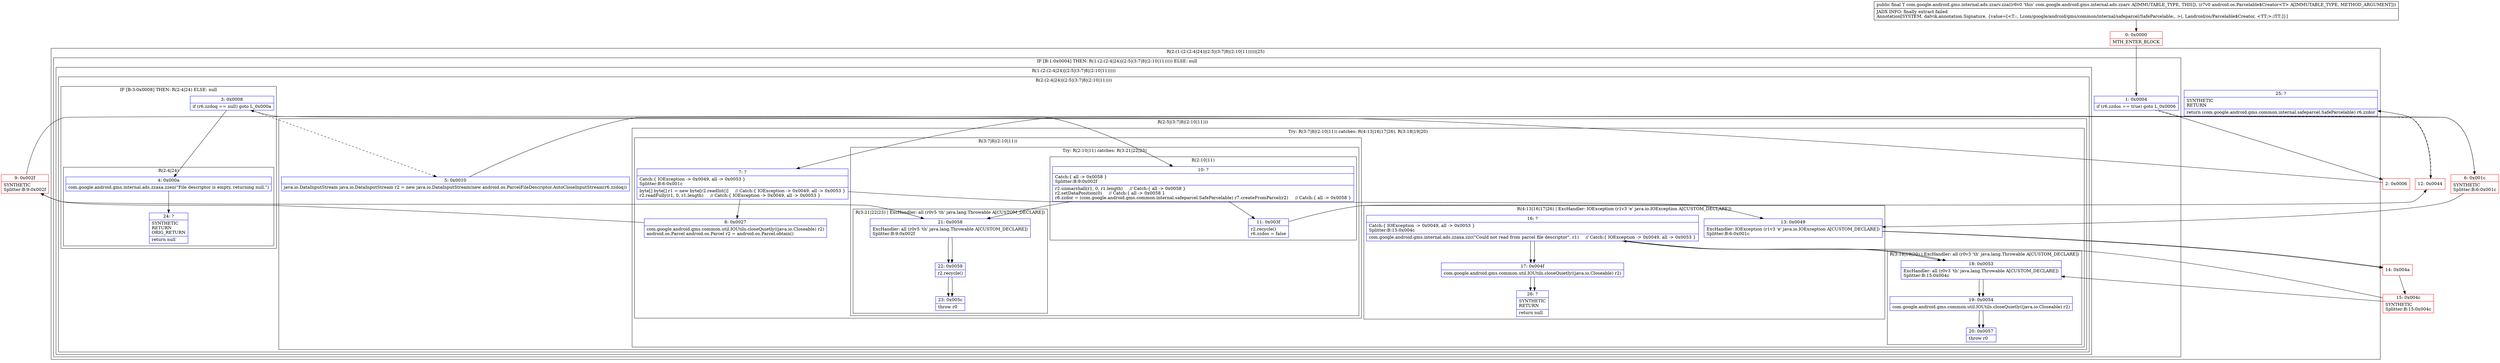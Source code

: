 digraph "CFG forcom.google.android.gms.internal.ads.zzarv.zza(Landroid\/os\/Parcelable$Creator;)Lcom\/google\/android\/gms\/common\/internal\/safeparcel\/SafeParcelable;" {
subgraph cluster_Region_1706265962 {
label = "R(2:(1:(2:(2:4|24)|(2:5|(3:7|8|(2:10|11)))))|25)";
node [shape=record,color=blue];
subgraph cluster_IfRegion_635852586 {
label = "IF [B:1:0x0004] THEN: R(1:(2:(2:4|24)|(2:5|(3:7|8|(2:10|11))))) ELSE: null";
node [shape=record,color=blue];
Node_1 [shape=record,label="{1\:\ 0x0004|if (r6.zzdos == true) goto L_0x0006\l}"];
subgraph cluster_Region_353441247 {
label = "R(1:(2:(2:4|24)|(2:5|(3:7|8|(2:10|11)))))";
node [shape=record,color=blue];
subgraph cluster_Region_942959476 {
label = "R(2:(2:4|24)|(2:5|(3:7|8|(2:10|11))))";
node [shape=record,color=blue];
subgraph cluster_IfRegion_1100315077 {
label = "IF [B:3:0x0008] THEN: R(2:4|24) ELSE: null";
node [shape=record,color=blue];
Node_3 [shape=record,label="{3\:\ 0x0008|if (r6.zzdoq == null) goto L_0x000a\l}"];
subgraph cluster_Region_1448950234 {
label = "R(2:4|24)";
node [shape=record,color=blue];
Node_4 [shape=record,label="{4\:\ 0x000a|com.google.android.gms.internal.ads.zzaxa.zzen(\"File descriptor is empty, returning null.\")\l}"];
Node_24 [shape=record,label="{24\:\ ?|SYNTHETIC\lRETURN\lORIG_RETURN\l|return null\l}"];
}
}
subgraph cluster_Region_340215198 {
label = "R(2:5|(3:7|8|(2:10|11)))";
node [shape=record,color=blue];
Node_5 [shape=record,label="{5\:\ 0x0010|java.io.DataInputStream java.io.DataInputStream r2 = new java.io.DataInputStream(new android.os.ParcelFileDescriptor.AutoCloseInputStream(r6.zzdoq))\l}"];
subgraph cluster_TryCatchRegion_1266639139 {
label = "Try: R(3:7|8|(2:10|11)) catches: R(4:13|16|17|26), R(3:18|19|20)";
node [shape=record,color=blue];
subgraph cluster_Region_366467651 {
label = "R(3:7|8|(2:10|11))";
node [shape=record,color=blue];
Node_7 [shape=record,label="{7\:\ ?|Catch:\{ IOException \-\> 0x0049, all \-\> 0x0053 \}\lSplitter:B:6:0x001c\l|byte[] byte[] r1 = new byte[r2.readInt()]     \/\/ Catch:\{ IOException \-\> 0x0049, all \-\> 0x0053 \}\lr2.readFully(r1, 0, r1.length)     \/\/ Catch:\{ IOException \-\> 0x0049, all \-\> 0x0053 \}\l}"];
Node_8 [shape=record,label="{8\:\ 0x0027|com.google.android.gms.common.util.IOUtils.closeQuietly((java.io.Closeable) r2)\landroid.os.Parcel android.os.Parcel r2 = android.os.Parcel.obtain()\l}"];
subgraph cluster_TryCatchRegion_1342954739 {
label = "Try: R(2:10|11) catches: R(3:21|22|23)";
node [shape=record,color=blue];
subgraph cluster_Region_457959539 {
label = "R(2:10|11)";
node [shape=record,color=blue];
Node_10 [shape=record,label="{10\:\ ?|Catch:\{ all \-\> 0x0058 \}\lSplitter:B:9:0x002f\l|r2.unmarshall(r1, 0, r1.length)     \/\/ Catch:\{ all \-\> 0x0058 \}\lr2.setDataPosition(0)     \/\/ Catch:\{ all \-\> 0x0058 \}\lr6.zzdor = (com.google.android.gms.common.internal.safeparcel.SafeParcelable) r7.createFromParcel(r2)     \/\/ Catch:\{ all \-\> 0x0058 \}\l}"];
Node_11 [shape=record,label="{11\:\ 0x003f|r2.recycle()\lr6.zzdos = false\l}"];
}
subgraph cluster_Region_811941019 {
label = "R(3:21|22|23) | ExcHandler: all (r0v5 'th' java.lang.Throwable A[CUSTOM_DECLARE])\l";
node [shape=record,color=blue];
Node_21 [shape=record,label="{21\:\ 0x0058|ExcHandler: all (r0v5 'th' java.lang.Throwable A[CUSTOM_DECLARE])\lSplitter:B:9:0x002f\l}"];
Node_22 [shape=record,label="{22\:\ 0x0059|r2.recycle()\l}"];
Node_23 [shape=record,label="{23\:\ 0x005c|throw r0\l}"];
}
}
}
subgraph cluster_Region_329396929 {
label = "R(4:13|16|17|26) | ExcHandler: IOException (r1v3 'e' java.io.IOException A[CUSTOM_DECLARE])\l";
node [shape=record,color=blue];
Node_13 [shape=record,label="{13\:\ 0x0049|ExcHandler: IOException (r1v3 'e' java.io.IOException A[CUSTOM_DECLARE])\lSplitter:B:6:0x001c\l}"];
Node_16 [shape=record,label="{16\:\ ?|Catch:\{ IOException \-\> 0x0049, all \-\> 0x0053 \}\lSplitter:B:15:0x004c\l|com.google.android.gms.internal.ads.zzaxa.zzc(\"Could not read from parcel file descriptor\", r1)     \/\/ Catch:\{ IOException \-\> 0x0049, all \-\> 0x0053 \}\l}"];
Node_17 [shape=record,label="{17\:\ 0x004f|com.google.android.gms.common.util.IOUtils.closeQuietly((java.io.Closeable) r2)\l}"];
Node_26 [shape=record,label="{26\:\ ?|SYNTHETIC\lRETURN\l|return null\l}"];
}
subgraph cluster_Region_898511081 {
label = "R(3:18|19|20) | ExcHandler: all (r0v3 'th' java.lang.Throwable A[CUSTOM_DECLARE])\l";
node [shape=record,color=blue];
Node_18 [shape=record,label="{18\:\ 0x0053|ExcHandler: all (r0v3 'th' java.lang.Throwable A[CUSTOM_DECLARE])\lSplitter:B:15:0x004c\l}"];
Node_19 [shape=record,label="{19\:\ 0x0054|com.google.android.gms.common.util.IOUtils.closeQuietly((java.io.Closeable) r2)\l}"];
Node_20 [shape=record,label="{20\:\ 0x0057|throw r0\l}"];
}
}
}
}
}
}
Node_25 [shape=record,label="{25\:\ ?|SYNTHETIC\lRETURN\l|return (com.google.android.gms.common.internal.safeparcel.SafeParcelable) r6.zzdor\l}"];
}
subgraph cluster_Region_329396929 {
label = "R(4:13|16|17|26) | ExcHandler: IOException (r1v3 'e' java.io.IOException A[CUSTOM_DECLARE])\l";
node [shape=record,color=blue];
Node_13 [shape=record,label="{13\:\ 0x0049|ExcHandler: IOException (r1v3 'e' java.io.IOException A[CUSTOM_DECLARE])\lSplitter:B:6:0x001c\l}"];
Node_16 [shape=record,label="{16\:\ ?|Catch:\{ IOException \-\> 0x0049, all \-\> 0x0053 \}\lSplitter:B:15:0x004c\l|com.google.android.gms.internal.ads.zzaxa.zzc(\"Could not read from parcel file descriptor\", r1)     \/\/ Catch:\{ IOException \-\> 0x0049, all \-\> 0x0053 \}\l}"];
Node_17 [shape=record,label="{17\:\ 0x004f|com.google.android.gms.common.util.IOUtils.closeQuietly((java.io.Closeable) r2)\l}"];
Node_26 [shape=record,label="{26\:\ ?|SYNTHETIC\lRETURN\l|return null\l}"];
}
subgraph cluster_Region_898511081 {
label = "R(3:18|19|20) | ExcHandler: all (r0v3 'th' java.lang.Throwable A[CUSTOM_DECLARE])\l";
node [shape=record,color=blue];
Node_18 [shape=record,label="{18\:\ 0x0053|ExcHandler: all (r0v3 'th' java.lang.Throwable A[CUSTOM_DECLARE])\lSplitter:B:15:0x004c\l}"];
Node_19 [shape=record,label="{19\:\ 0x0054|com.google.android.gms.common.util.IOUtils.closeQuietly((java.io.Closeable) r2)\l}"];
Node_20 [shape=record,label="{20\:\ 0x0057|throw r0\l}"];
}
subgraph cluster_Region_811941019 {
label = "R(3:21|22|23) | ExcHandler: all (r0v5 'th' java.lang.Throwable A[CUSTOM_DECLARE])\l";
node [shape=record,color=blue];
Node_21 [shape=record,label="{21\:\ 0x0058|ExcHandler: all (r0v5 'th' java.lang.Throwable A[CUSTOM_DECLARE])\lSplitter:B:9:0x002f\l}"];
Node_22 [shape=record,label="{22\:\ 0x0059|r2.recycle()\l}"];
Node_23 [shape=record,label="{23\:\ 0x005c|throw r0\l}"];
}
Node_0 [shape=record,color=red,label="{0\:\ 0x0000|MTH_ENTER_BLOCK\l}"];
Node_2 [shape=record,color=red,label="{2\:\ 0x0006}"];
Node_6 [shape=record,color=red,label="{6\:\ 0x001c|SYNTHETIC\lSplitter:B:6:0x001c\l}"];
Node_9 [shape=record,color=red,label="{9\:\ 0x002f|SYNTHETIC\lSplitter:B:9:0x002f\l}"];
Node_12 [shape=record,color=red,label="{12\:\ 0x0044}"];
Node_14 [shape=record,color=red,label="{14\:\ 0x004a}"];
Node_15 [shape=record,color=red,label="{15\:\ 0x004c|SYNTHETIC\lSplitter:B:15:0x004c\l}"];
MethodNode[shape=record,label="{public final T com.google.android.gms.internal.ads.zzarv.zza((r6v0 'this' com.google.android.gms.internal.ads.zzarv A[IMMUTABLE_TYPE, THIS]), (r7v0 android.os.Parcelable$Creator\<T\> A[IMMUTABLE_TYPE, METHOD_ARGUMENT]))  | JADX INFO: finally extract failed\lAnnotation[SYSTEM, dalvik.annotation.Signature, \{value=[\<T::, Lcom\/google\/android\/gms\/common\/internal\/safeparcel\/SafeParcelable;, \>(, Landroid\/os\/Parcelable$Creator, \<TT;\>;)TT;]\}]\l}"];
MethodNode -> Node_0;
Node_1 -> Node_2;
Node_1 -> Node_12[style=dashed];
Node_3 -> Node_4;
Node_3 -> Node_5[style=dashed];
Node_4 -> Node_24;
Node_5 -> Node_6;
Node_7 -> Node_8;
Node_7 -> Node_13;
Node_8 -> Node_9;
Node_10 -> Node_11;
Node_10 -> Node_21;
Node_11 -> Node_12;
Node_21 -> Node_22;
Node_22 -> Node_23;
Node_13 -> Node_14;
Node_16 -> Node_17;
Node_16 -> Node_18;
Node_17 -> Node_26;
Node_18 -> Node_19;
Node_19 -> Node_20;
Node_13 -> Node_14;
Node_16 -> Node_17;
Node_16 -> Node_18;
Node_17 -> Node_26;
Node_18 -> Node_19;
Node_19 -> Node_20;
Node_21 -> Node_22;
Node_22 -> Node_23;
Node_0 -> Node_1;
Node_2 -> Node_3;
Node_6 -> Node_7;
Node_6 -> Node_13;
Node_9 -> Node_10;
Node_9 -> Node_21;
Node_12 -> Node_25;
Node_14 -> Node_15;
Node_15 -> Node_16;
Node_15 -> Node_18;
}

